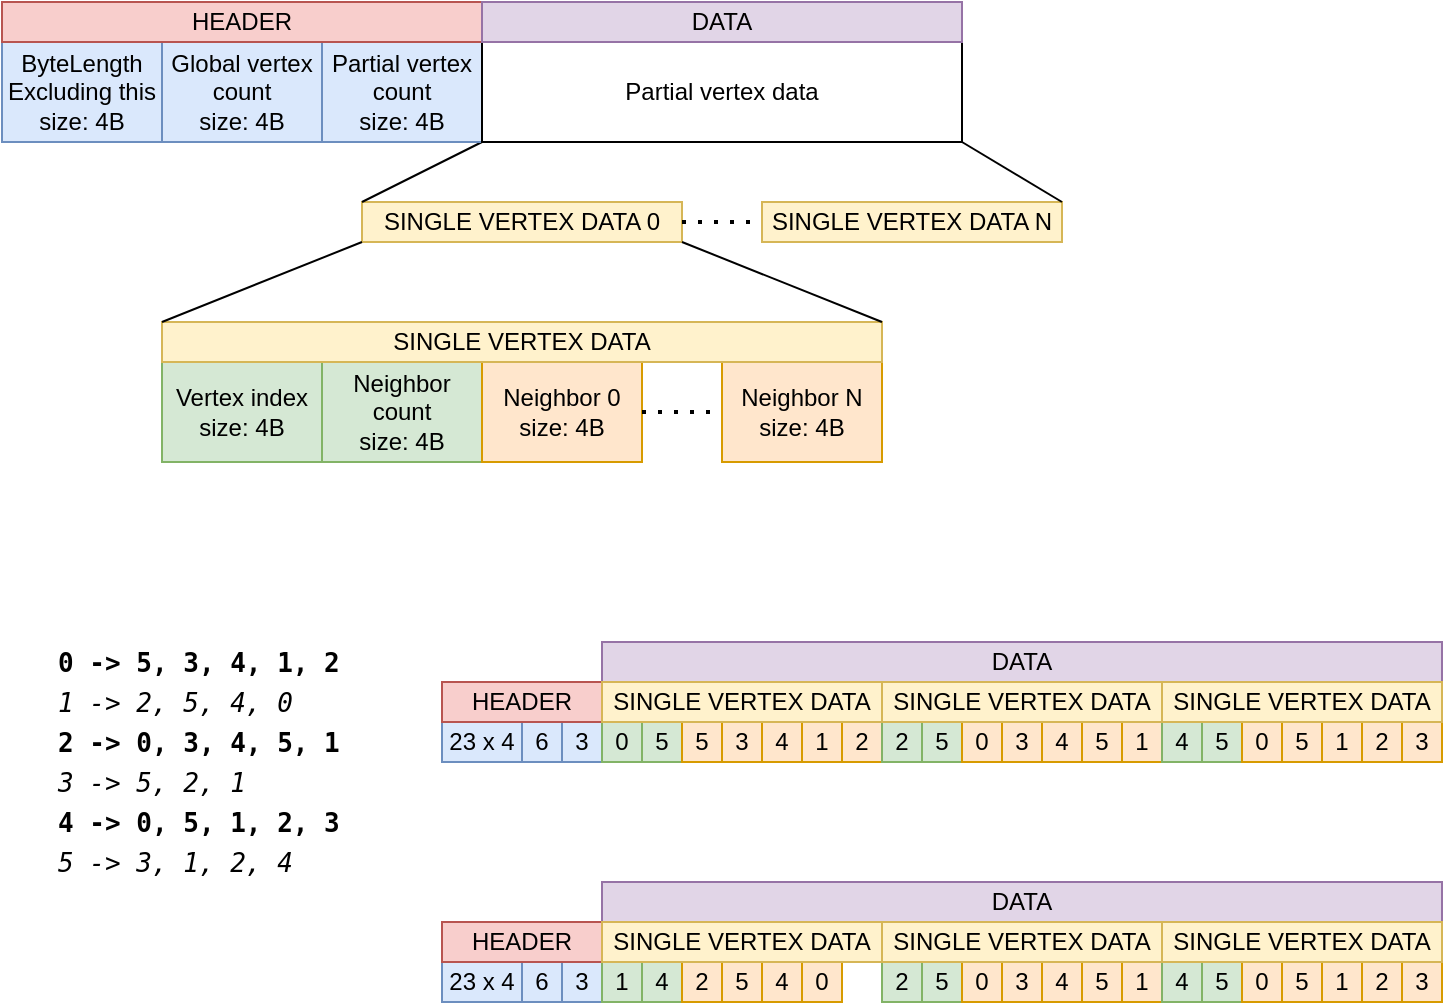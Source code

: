 <mxfile version="26.2.14">
  <diagram name="Page-1" id="rXWU9gMarxTyq7Ej_erE">
    <mxGraphModel dx="1426" dy="751" grid="1" gridSize="10" guides="1" tooltips="1" connect="1" arrows="1" fold="1" page="1" pageScale="1" pageWidth="827" pageHeight="1169" math="0" shadow="0">
      <root>
        <mxCell id="0" />
        <mxCell id="1" parent="0" />
        <mxCell id="B0bD8EdGupErsyKpo4uQ-9" value="Vertex index&lt;br&gt;size: 4B" style="rounded=0;whiteSpace=wrap;html=1;fillColor=#d5e8d4;strokeColor=#82b366;" vertex="1" parent="1">
          <mxGeometry x="160" y="260" width="80" height="50" as="geometry" />
        </mxCell>
        <mxCell id="B0bD8EdGupErsyKpo4uQ-10" value="Neighbor count&lt;div&gt;size: 4B&lt;/div&gt;" style="rounded=0;whiteSpace=wrap;html=1;fillColor=#d5e8d4;strokeColor=#82b366;" vertex="1" parent="1">
          <mxGeometry x="240" y="260" width="80" height="50" as="geometry" />
        </mxCell>
        <mxCell id="B0bD8EdGupErsyKpo4uQ-11" value="Neighbor 0&lt;div&gt;size: 4B&lt;/div&gt;" style="rounded=0;whiteSpace=wrap;html=1;fillColor=#ffe6cc;strokeColor=#d79b00;" vertex="1" parent="1">
          <mxGeometry x="320" y="260" width="80" height="50" as="geometry" />
        </mxCell>
        <mxCell id="B0bD8EdGupErsyKpo4uQ-12" value="Neighbor N&lt;div&gt;size: 4B&lt;/div&gt;" style="rounded=0;whiteSpace=wrap;html=1;fillColor=#ffe6cc;strokeColor=#d79b00;" vertex="1" parent="1">
          <mxGeometry x="440" y="260" width="80" height="50" as="geometry" />
        </mxCell>
        <mxCell id="B0bD8EdGupErsyKpo4uQ-13" value="" style="endArrow=none;dashed=1;html=1;dashPattern=1 3;strokeWidth=2;rounded=0;" edge="1" parent="1">
          <mxGeometry width="50" height="50" relative="1" as="geometry">
            <mxPoint x="400" y="285" as="sourcePoint" />
            <mxPoint x="440" y="285" as="targetPoint" />
          </mxGeometry>
        </mxCell>
        <mxCell id="B0bD8EdGupErsyKpo4uQ-21" value="SINGLE VERTEX DATA" style="rounded=0;whiteSpace=wrap;html=1;fillColor=#fff2cc;strokeColor=#d6b656;" vertex="1" parent="1">
          <mxGeometry x="160" y="240" width="360" height="20" as="geometry" />
        </mxCell>
        <mxCell id="B0bD8EdGupErsyKpo4uQ-22" value="SINGLE VERTEX DATA 0" style="rounded=0;whiteSpace=wrap;html=1;fillColor=#fff2cc;strokeColor=#d6b656;" vertex="1" parent="1">
          <mxGeometry x="260" y="180" width="160" height="20" as="geometry" />
        </mxCell>
        <mxCell id="B0bD8EdGupErsyKpo4uQ-23" value="SINGLE VERTEX DATA N" style="rounded=0;whiteSpace=wrap;html=1;fillColor=#fff2cc;strokeColor=#d6b656;" vertex="1" parent="1">
          <mxGeometry x="460" y="180" width="150" height="20" as="geometry" />
        </mxCell>
        <mxCell id="B0bD8EdGupErsyKpo4uQ-24" value="" style="endArrow=none;dashed=1;html=1;dashPattern=1 3;strokeWidth=2;rounded=0;" edge="1" parent="1">
          <mxGeometry width="50" height="50" relative="1" as="geometry">
            <mxPoint x="420" y="190" as="sourcePoint" />
            <mxPoint x="460" y="190" as="targetPoint" />
          </mxGeometry>
        </mxCell>
        <mxCell id="B0bD8EdGupErsyKpo4uQ-25" value="" style="endArrow=none;html=1;rounded=0;exitX=0;exitY=0;exitDx=0;exitDy=0;entryX=1;entryY=1;entryDx=0;entryDy=0;" edge="1" parent="1" source="B0bD8EdGupErsyKpo4uQ-22" target="B0bD8EdGupErsyKpo4uQ-3">
          <mxGeometry width="50" height="50" relative="1" as="geometry">
            <mxPoint x="320" y="200" as="sourcePoint" />
            <mxPoint x="370" y="150" as="targetPoint" />
          </mxGeometry>
        </mxCell>
        <mxCell id="B0bD8EdGupErsyKpo4uQ-26" value="" style="group;fillColor=#f8cecc;strokeColor=#b85450;" vertex="1" connectable="0" parent="1">
          <mxGeometry x="80" y="80" width="480" height="70" as="geometry" />
        </mxCell>
        <mxCell id="B0bD8EdGupErsyKpo4uQ-1" value="ByteLength&lt;br&gt;Excluding this&lt;div&gt;size: 4B&lt;/div&gt;" style="rounded=0;whiteSpace=wrap;html=1;fillColor=#dae8fc;strokeColor=#6c8ebf;" vertex="1" parent="B0bD8EdGupErsyKpo4uQ-26">
          <mxGeometry y="20" width="80" height="50" as="geometry" />
        </mxCell>
        <mxCell id="B0bD8EdGupErsyKpo4uQ-2" value="Global vertex count&lt;br&gt;size: 4B" style="rounded=0;whiteSpace=wrap;html=1;fillColor=#dae8fc;strokeColor=#6c8ebf;" vertex="1" parent="B0bD8EdGupErsyKpo4uQ-26">
          <mxGeometry x="80" y="20" width="80" height="50" as="geometry" />
        </mxCell>
        <mxCell id="B0bD8EdGupErsyKpo4uQ-3" value="Partial vertex count&lt;br&gt;size: 4B" style="rounded=0;whiteSpace=wrap;html=1;fillColor=#dae8fc;strokeColor=#6c8ebf;" vertex="1" parent="B0bD8EdGupErsyKpo4uQ-26">
          <mxGeometry x="160" y="20" width="80" height="50" as="geometry" />
        </mxCell>
        <mxCell id="B0bD8EdGupErsyKpo4uQ-4" value="Partial vertex data" style="rounded=0;whiteSpace=wrap;html=1;" vertex="1" parent="B0bD8EdGupErsyKpo4uQ-26">
          <mxGeometry x="240" y="20" width="240" height="50" as="geometry" />
        </mxCell>
        <mxCell id="B0bD8EdGupErsyKpo4uQ-19" value="HEADER" style="rounded=0;whiteSpace=wrap;html=1;fillColor=#f8cecc;strokeColor=#b85450;" vertex="1" parent="B0bD8EdGupErsyKpo4uQ-26">
          <mxGeometry width="240" height="20" as="geometry" />
        </mxCell>
        <mxCell id="B0bD8EdGupErsyKpo4uQ-20" value="DATA" style="rounded=0;whiteSpace=wrap;html=1;fillColor=#e1d5e7;strokeColor=#9673a6;" vertex="1" parent="B0bD8EdGupErsyKpo4uQ-26">
          <mxGeometry x="240" width="240" height="20" as="geometry" />
        </mxCell>
        <mxCell id="B0bD8EdGupErsyKpo4uQ-27" value="" style="endArrow=none;html=1;rounded=0;entryX=1;entryY=1;entryDx=0;entryDy=0;exitX=1;exitY=0;exitDx=0;exitDy=0;" edge="1" parent="1" source="B0bD8EdGupErsyKpo4uQ-23" target="B0bD8EdGupErsyKpo4uQ-4">
          <mxGeometry width="50" height="50" relative="1" as="geometry">
            <mxPoint x="640" y="270" as="sourcePoint" />
            <mxPoint x="690" y="220" as="targetPoint" />
          </mxGeometry>
        </mxCell>
        <mxCell id="B0bD8EdGupErsyKpo4uQ-28" value="" style="endArrow=none;html=1;rounded=0;exitX=0;exitY=0;exitDx=0;exitDy=0;" edge="1" parent="1" source="B0bD8EdGupErsyKpo4uQ-21">
          <mxGeometry width="50" height="50" relative="1" as="geometry">
            <mxPoint x="210" y="250" as="sourcePoint" />
            <mxPoint x="260" y="200" as="targetPoint" />
          </mxGeometry>
        </mxCell>
        <mxCell id="B0bD8EdGupErsyKpo4uQ-29" value="" style="endArrow=none;html=1;rounded=0;entryX=1;entryY=1;entryDx=0;entryDy=0;exitX=1;exitY=0;exitDx=0;exitDy=0;" edge="1" parent="1" source="B0bD8EdGupErsyKpo4uQ-21" target="B0bD8EdGupErsyKpo4uQ-22">
          <mxGeometry width="50" height="50" relative="1" as="geometry">
            <mxPoint x="410" y="430" as="sourcePoint" />
            <mxPoint x="460" y="380" as="targetPoint" />
          </mxGeometry>
        </mxCell>
        <mxCell id="B0bD8EdGupErsyKpo4uQ-33" value="&lt;pre style=&quot;margin-left: 2em; font-size: 13px; background-color: rgb(255, 255, 255);&quot; class=&quot;data&quot;&gt;0 -&amp;gt; 5, 3, 4, 1, 2&lt;/pre&gt;" style="text;html=1;align=left;verticalAlign=middle;whiteSpace=wrap;rounded=0;fontStyle=1" vertex="1" parent="1">
          <mxGeometry x="80" y="400" width="200" height="20" as="geometry" />
        </mxCell>
        <mxCell id="B0bD8EdGupErsyKpo4uQ-35" value="&lt;pre style=&quot;margin-left: 2em; font-size: 13px; background-color: rgb(255, 255, 255);&quot; class=&quot;data&quot;&gt;1 -&amp;gt; 2, 5, 4, 0&lt;/pre&gt;" style="text;html=1;align=left;verticalAlign=middle;whiteSpace=wrap;rounded=0;fontStyle=2" vertex="1" parent="1">
          <mxGeometry x="80" y="420" width="200" height="20" as="geometry" />
        </mxCell>
        <mxCell id="B0bD8EdGupErsyKpo4uQ-36" value="&lt;pre style=&quot;margin-left: 2em; font-size: 13px; background-color: rgb(255, 255, 255);&quot; class=&quot;data&quot;&gt;2 -&amp;gt; 0, 3, 4, 5, 1&lt;/pre&gt;" style="text;html=1;align=left;verticalAlign=middle;whiteSpace=wrap;rounded=0;fontStyle=1" vertex="1" parent="1">
          <mxGeometry x="80" y="440" width="200" height="20" as="geometry" />
        </mxCell>
        <mxCell id="B0bD8EdGupErsyKpo4uQ-37" value="&lt;pre style=&quot;margin-left: 2em; font-size: 13px; background-color: rgb(255, 255, 255);&quot; class=&quot;data&quot;&gt;3 -&amp;gt; 5, 2, 1&lt;/pre&gt;" style="text;html=1;align=left;verticalAlign=middle;whiteSpace=wrap;rounded=0;fontStyle=2" vertex="1" parent="1">
          <mxGeometry x="80" y="460" width="200" height="20" as="geometry" />
        </mxCell>
        <mxCell id="B0bD8EdGupErsyKpo4uQ-38" value="&lt;pre style=&quot;margin-left: 2em; font-size: 13px; background-color: rgb(255, 255, 255);&quot; class=&quot;data&quot;&gt;4 -&amp;gt; 0, 5, 1, 2, 3&lt;/pre&gt;" style="text;html=1;align=left;verticalAlign=middle;whiteSpace=wrap;rounded=0;fontStyle=1" vertex="1" parent="1">
          <mxGeometry x="80" y="480" width="200" height="20" as="geometry" />
        </mxCell>
        <mxCell id="B0bD8EdGupErsyKpo4uQ-39" value="&lt;pre style=&quot;margin-left: 2em; font-size: 13px; background-color: rgb(255, 255, 255);&quot; class=&quot;data&quot;&gt;5 -&amp;gt; 3, 1, 2, 4&lt;/pre&gt;" style="text;html=1;align=left;verticalAlign=middle;whiteSpace=wrap;rounded=0;fontStyle=2" vertex="1" parent="1">
          <mxGeometry x="80" y="500" width="200" height="20" as="geometry" />
        </mxCell>
        <mxCell id="B0bD8EdGupErsyKpo4uQ-46" value="6" style="rounded=0;whiteSpace=wrap;html=1;fillColor=#dae8fc;strokeColor=#6c8ebf;" vertex="1" parent="1">
          <mxGeometry x="340" y="440" width="20" height="20" as="geometry" />
        </mxCell>
        <mxCell id="B0bD8EdGupErsyKpo4uQ-48" value="3" style="rounded=0;whiteSpace=wrap;html=1;fillColor=#dae8fc;strokeColor=#6c8ebf;" vertex="1" parent="1">
          <mxGeometry x="360" y="440" width="20" height="20" as="geometry" />
        </mxCell>
        <mxCell id="B0bD8EdGupErsyKpo4uQ-49" value="23 x 4" style="rounded=0;whiteSpace=wrap;html=1;fillColor=#dae8fc;strokeColor=#6c8ebf;" vertex="1" parent="1">
          <mxGeometry x="300" y="440" width="40" height="20" as="geometry" />
        </mxCell>
        <mxCell id="B0bD8EdGupErsyKpo4uQ-50" value="HEADER" style="rounded=0;whiteSpace=wrap;html=1;fillColor=#f8cecc;strokeColor=#b85450;" vertex="1" parent="1">
          <mxGeometry x="300" y="420" width="80" height="20" as="geometry" />
        </mxCell>
        <mxCell id="B0bD8EdGupErsyKpo4uQ-51" value="DATA" style="rounded=0;whiteSpace=wrap;html=1;fillColor=#e1d5e7;strokeColor=#9673a6;" vertex="1" parent="1">
          <mxGeometry x="380" y="400" width="420" height="20" as="geometry" />
        </mxCell>
        <mxCell id="B0bD8EdGupErsyKpo4uQ-52" value="5" style="rounded=0;whiteSpace=wrap;html=1;fillColor=#d5e8d4;strokeColor=#82b366;" vertex="1" parent="1">
          <mxGeometry x="400" y="440" width="20" height="20" as="geometry" />
        </mxCell>
        <mxCell id="B0bD8EdGupErsyKpo4uQ-53" value="5" style="rounded=0;whiteSpace=wrap;html=1;fillColor=#ffe6cc;strokeColor=#d79b00;" vertex="1" parent="1">
          <mxGeometry x="420" y="440" width="20" height="20" as="geometry" />
        </mxCell>
        <mxCell id="B0bD8EdGupErsyKpo4uQ-54" value="0" style="rounded=0;whiteSpace=wrap;html=1;fillColor=#d5e8d4;strokeColor=#82b366;" vertex="1" parent="1">
          <mxGeometry x="380" y="440" width="20" height="20" as="geometry" />
        </mxCell>
        <mxCell id="B0bD8EdGupErsyKpo4uQ-55" value="3" style="rounded=0;whiteSpace=wrap;html=1;fillColor=#ffe6cc;strokeColor=#d79b00;" vertex="1" parent="1">
          <mxGeometry x="440" y="440" width="20" height="20" as="geometry" />
        </mxCell>
        <mxCell id="B0bD8EdGupErsyKpo4uQ-56" value="4" style="rounded=0;whiteSpace=wrap;html=1;fillColor=#ffe6cc;strokeColor=#d79b00;" vertex="1" parent="1">
          <mxGeometry x="460" y="440" width="20" height="20" as="geometry" />
        </mxCell>
        <mxCell id="B0bD8EdGupErsyKpo4uQ-57" value="1" style="rounded=0;whiteSpace=wrap;html=1;fillColor=#ffe6cc;strokeColor=#d79b00;" vertex="1" parent="1">
          <mxGeometry x="480" y="440" width="20" height="20" as="geometry" />
        </mxCell>
        <mxCell id="B0bD8EdGupErsyKpo4uQ-58" value="2" style="rounded=0;whiteSpace=wrap;html=1;fillColor=#ffe6cc;strokeColor=#d79b00;" vertex="1" parent="1">
          <mxGeometry x="500" y="440" width="20" height="20" as="geometry" />
        </mxCell>
        <mxCell id="B0bD8EdGupErsyKpo4uQ-59" value="SINGLE VERTEX DATA" style="rounded=0;whiteSpace=wrap;html=1;fillColor=#fff2cc;strokeColor=#d6b656;" vertex="1" parent="1">
          <mxGeometry x="380" y="420" width="140" height="20" as="geometry" />
        </mxCell>
        <mxCell id="B0bD8EdGupErsyKpo4uQ-60" value="5" style="rounded=0;whiteSpace=wrap;html=1;fillColor=#d5e8d4;strokeColor=#82b366;" vertex="1" parent="1">
          <mxGeometry x="540" y="440" width="20" height="20" as="geometry" />
        </mxCell>
        <mxCell id="B0bD8EdGupErsyKpo4uQ-61" value="0" style="rounded=0;whiteSpace=wrap;html=1;fillColor=#ffe6cc;strokeColor=#d79b00;" vertex="1" parent="1">
          <mxGeometry x="560" y="440" width="20" height="20" as="geometry" />
        </mxCell>
        <mxCell id="B0bD8EdGupErsyKpo4uQ-62" value="2" style="rounded=0;whiteSpace=wrap;html=1;fillColor=#d5e8d4;strokeColor=#82b366;" vertex="1" parent="1">
          <mxGeometry x="520" y="440" width="20" height="20" as="geometry" />
        </mxCell>
        <mxCell id="B0bD8EdGupErsyKpo4uQ-63" value="3" style="rounded=0;whiteSpace=wrap;html=1;fillColor=#ffe6cc;strokeColor=#d79b00;" vertex="1" parent="1">
          <mxGeometry x="580" y="440" width="20" height="20" as="geometry" />
        </mxCell>
        <mxCell id="B0bD8EdGupErsyKpo4uQ-64" value="4" style="rounded=0;whiteSpace=wrap;html=1;fillColor=#ffe6cc;strokeColor=#d79b00;" vertex="1" parent="1">
          <mxGeometry x="600" y="440" width="20" height="20" as="geometry" />
        </mxCell>
        <mxCell id="B0bD8EdGupErsyKpo4uQ-65" value="5" style="rounded=0;whiteSpace=wrap;html=1;fillColor=#ffe6cc;strokeColor=#d79b00;" vertex="1" parent="1">
          <mxGeometry x="620" y="440" width="20" height="20" as="geometry" />
        </mxCell>
        <mxCell id="B0bD8EdGupErsyKpo4uQ-66" value="1" style="rounded=0;whiteSpace=wrap;html=1;fillColor=#ffe6cc;strokeColor=#d79b00;" vertex="1" parent="1">
          <mxGeometry x="640" y="440" width="20" height="20" as="geometry" />
        </mxCell>
        <mxCell id="B0bD8EdGupErsyKpo4uQ-77" value="SINGLE VERTEX DATA" style="rounded=0;whiteSpace=wrap;html=1;fillColor=#fff2cc;strokeColor=#d6b656;" vertex="1" parent="1">
          <mxGeometry x="520" y="420" width="140" height="20" as="geometry" />
        </mxCell>
        <mxCell id="B0bD8EdGupErsyKpo4uQ-79" value="5" style="rounded=0;whiteSpace=wrap;html=1;fillColor=#d5e8d4;strokeColor=#82b366;" vertex="1" parent="1">
          <mxGeometry x="680" y="440" width="20" height="20" as="geometry" />
        </mxCell>
        <mxCell id="B0bD8EdGupErsyKpo4uQ-80" value="0" style="rounded=0;whiteSpace=wrap;html=1;fillColor=#ffe6cc;strokeColor=#d79b00;" vertex="1" parent="1">
          <mxGeometry x="700" y="440" width="20" height="20" as="geometry" />
        </mxCell>
        <mxCell id="B0bD8EdGupErsyKpo4uQ-81" value="4" style="rounded=0;whiteSpace=wrap;html=1;fillColor=#d5e8d4;strokeColor=#82b366;" vertex="1" parent="1">
          <mxGeometry x="660" y="440" width="20" height="20" as="geometry" />
        </mxCell>
        <mxCell id="B0bD8EdGupErsyKpo4uQ-82" value="5" style="rounded=0;whiteSpace=wrap;html=1;fillColor=#ffe6cc;strokeColor=#d79b00;" vertex="1" parent="1">
          <mxGeometry x="720" y="440" width="20" height="20" as="geometry" />
        </mxCell>
        <mxCell id="B0bD8EdGupErsyKpo4uQ-83" value="1" style="rounded=0;whiteSpace=wrap;html=1;fillColor=#ffe6cc;strokeColor=#d79b00;" vertex="1" parent="1">
          <mxGeometry x="740" y="440" width="20" height="20" as="geometry" />
        </mxCell>
        <mxCell id="B0bD8EdGupErsyKpo4uQ-84" value="2" style="rounded=0;whiteSpace=wrap;html=1;fillColor=#ffe6cc;strokeColor=#d79b00;" vertex="1" parent="1">
          <mxGeometry x="760" y="440" width="20" height="20" as="geometry" />
        </mxCell>
        <mxCell id="B0bD8EdGupErsyKpo4uQ-85" value="3" style="rounded=0;whiteSpace=wrap;html=1;fillColor=#ffe6cc;strokeColor=#d79b00;" vertex="1" parent="1">
          <mxGeometry x="780" y="440" width="20" height="20" as="geometry" />
        </mxCell>
        <mxCell id="B0bD8EdGupErsyKpo4uQ-86" value="SINGLE VERTEX DATA" style="rounded=0;whiteSpace=wrap;html=1;fillColor=#fff2cc;strokeColor=#d6b656;" vertex="1" parent="1">
          <mxGeometry x="660" y="420" width="140" height="20" as="geometry" />
        </mxCell>
        <mxCell id="B0bD8EdGupErsyKpo4uQ-87" value="6" style="rounded=0;whiteSpace=wrap;html=1;fillColor=#dae8fc;strokeColor=#6c8ebf;" vertex="1" parent="1">
          <mxGeometry x="340" y="560" width="20" height="20" as="geometry" />
        </mxCell>
        <mxCell id="B0bD8EdGupErsyKpo4uQ-88" value="3" style="rounded=0;whiteSpace=wrap;html=1;fillColor=#dae8fc;strokeColor=#6c8ebf;" vertex="1" parent="1">
          <mxGeometry x="360" y="560" width="20" height="20" as="geometry" />
        </mxCell>
        <mxCell id="B0bD8EdGupErsyKpo4uQ-89" value="23 x 4" style="rounded=0;whiteSpace=wrap;html=1;fillColor=#dae8fc;strokeColor=#6c8ebf;" vertex="1" parent="1">
          <mxGeometry x="300" y="560" width="40" height="20" as="geometry" />
        </mxCell>
        <mxCell id="B0bD8EdGupErsyKpo4uQ-90" value="HEADER" style="rounded=0;whiteSpace=wrap;html=1;fillColor=#f8cecc;strokeColor=#b85450;" vertex="1" parent="1">
          <mxGeometry x="300" y="540" width="80" height="20" as="geometry" />
        </mxCell>
        <mxCell id="B0bD8EdGupErsyKpo4uQ-91" value="DATA" style="rounded=0;whiteSpace=wrap;html=1;fillColor=#e1d5e7;strokeColor=#9673a6;" vertex="1" parent="1">
          <mxGeometry x="380" y="520" width="420" height="20" as="geometry" />
        </mxCell>
        <mxCell id="B0bD8EdGupErsyKpo4uQ-92" value="4" style="rounded=0;whiteSpace=wrap;html=1;fillColor=#d5e8d4;strokeColor=#82b366;" vertex="1" parent="1">
          <mxGeometry x="400" y="560" width="20" height="20" as="geometry" />
        </mxCell>
        <mxCell id="B0bD8EdGupErsyKpo4uQ-93" value="2" style="rounded=0;whiteSpace=wrap;html=1;fillColor=#ffe6cc;strokeColor=#d79b00;" vertex="1" parent="1">
          <mxGeometry x="420" y="560" width="20" height="20" as="geometry" />
        </mxCell>
        <mxCell id="B0bD8EdGupErsyKpo4uQ-94" value="1" style="rounded=0;whiteSpace=wrap;html=1;fillColor=#d5e8d4;strokeColor=#82b366;" vertex="1" parent="1">
          <mxGeometry x="380" y="560" width="20" height="20" as="geometry" />
        </mxCell>
        <mxCell id="B0bD8EdGupErsyKpo4uQ-95" value="5" style="rounded=0;whiteSpace=wrap;html=1;fillColor=#ffe6cc;strokeColor=#d79b00;" vertex="1" parent="1">
          <mxGeometry x="440" y="560" width="20" height="20" as="geometry" />
        </mxCell>
        <mxCell id="B0bD8EdGupErsyKpo4uQ-96" value="4" style="rounded=0;whiteSpace=wrap;html=1;fillColor=#ffe6cc;strokeColor=#d79b00;" vertex="1" parent="1">
          <mxGeometry x="460" y="560" width="20" height="20" as="geometry" />
        </mxCell>
        <mxCell id="B0bD8EdGupErsyKpo4uQ-97" value="0" style="rounded=0;whiteSpace=wrap;html=1;fillColor=#ffe6cc;strokeColor=#d79b00;" vertex="1" parent="1">
          <mxGeometry x="480" y="560" width="20" height="20" as="geometry" />
        </mxCell>
        <mxCell id="B0bD8EdGupErsyKpo4uQ-99" value="SINGLE VERTEX DATA" style="rounded=0;whiteSpace=wrap;html=1;fillColor=#fff2cc;strokeColor=#d6b656;" vertex="1" parent="1">
          <mxGeometry x="380" y="540" width="140" height="20" as="geometry" />
        </mxCell>
        <mxCell id="B0bD8EdGupErsyKpo4uQ-100" value="5" style="rounded=0;whiteSpace=wrap;html=1;fillColor=#d5e8d4;strokeColor=#82b366;" vertex="1" parent="1">
          <mxGeometry x="540" y="560" width="20" height="20" as="geometry" />
        </mxCell>
        <mxCell id="B0bD8EdGupErsyKpo4uQ-101" value="0" style="rounded=0;whiteSpace=wrap;html=1;fillColor=#ffe6cc;strokeColor=#d79b00;" vertex="1" parent="1">
          <mxGeometry x="560" y="560" width="20" height="20" as="geometry" />
        </mxCell>
        <mxCell id="B0bD8EdGupErsyKpo4uQ-102" value="2" style="rounded=0;whiteSpace=wrap;html=1;fillColor=#d5e8d4;strokeColor=#82b366;" vertex="1" parent="1">
          <mxGeometry x="520" y="560" width="20" height="20" as="geometry" />
        </mxCell>
        <mxCell id="B0bD8EdGupErsyKpo4uQ-103" value="3" style="rounded=0;whiteSpace=wrap;html=1;fillColor=#ffe6cc;strokeColor=#d79b00;" vertex="1" parent="1">
          <mxGeometry x="580" y="560" width="20" height="20" as="geometry" />
        </mxCell>
        <mxCell id="B0bD8EdGupErsyKpo4uQ-104" value="4" style="rounded=0;whiteSpace=wrap;html=1;fillColor=#ffe6cc;strokeColor=#d79b00;" vertex="1" parent="1">
          <mxGeometry x="600" y="560" width="20" height="20" as="geometry" />
        </mxCell>
        <mxCell id="B0bD8EdGupErsyKpo4uQ-105" value="5" style="rounded=0;whiteSpace=wrap;html=1;fillColor=#ffe6cc;strokeColor=#d79b00;" vertex="1" parent="1">
          <mxGeometry x="620" y="560" width="20" height="20" as="geometry" />
        </mxCell>
        <mxCell id="B0bD8EdGupErsyKpo4uQ-106" value="1" style="rounded=0;whiteSpace=wrap;html=1;fillColor=#ffe6cc;strokeColor=#d79b00;" vertex="1" parent="1">
          <mxGeometry x="640" y="560" width="20" height="20" as="geometry" />
        </mxCell>
        <mxCell id="B0bD8EdGupErsyKpo4uQ-107" value="SINGLE VERTEX DATA" style="rounded=0;whiteSpace=wrap;html=1;fillColor=#fff2cc;strokeColor=#d6b656;" vertex="1" parent="1">
          <mxGeometry x="520" y="540" width="140" height="20" as="geometry" />
        </mxCell>
        <mxCell id="B0bD8EdGupErsyKpo4uQ-108" value="5" style="rounded=0;whiteSpace=wrap;html=1;fillColor=#d5e8d4;strokeColor=#82b366;" vertex="1" parent="1">
          <mxGeometry x="680" y="560" width="20" height="20" as="geometry" />
        </mxCell>
        <mxCell id="B0bD8EdGupErsyKpo4uQ-109" value="0" style="rounded=0;whiteSpace=wrap;html=1;fillColor=#ffe6cc;strokeColor=#d79b00;" vertex="1" parent="1">
          <mxGeometry x="700" y="560" width="20" height="20" as="geometry" />
        </mxCell>
        <mxCell id="B0bD8EdGupErsyKpo4uQ-110" value="4" style="rounded=0;whiteSpace=wrap;html=1;fillColor=#d5e8d4;strokeColor=#82b366;" vertex="1" parent="1">
          <mxGeometry x="660" y="560" width="20" height="20" as="geometry" />
        </mxCell>
        <mxCell id="B0bD8EdGupErsyKpo4uQ-111" value="5" style="rounded=0;whiteSpace=wrap;html=1;fillColor=#ffe6cc;strokeColor=#d79b00;" vertex="1" parent="1">
          <mxGeometry x="720" y="560" width="20" height="20" as="geometry" />
        </mxCell>
        <mxCell id="B0bD8EdGupErsyKpo4uQ-112" value="1" style="rounded=0;whiteSpace=wrap;html=1;fillColor=#ffe6cc;strokeColor=#d79b00;" vertex="1" parent="1">
          <mxGeometry x="740" y="560" width="20" height="20" as="geometry" />
        </mxCell>
        <mxCell id="B0bD8EdGupErsyKpo4uQ-113" value="2" style="rounded=0;whiteSpace=wrap;html=1;fillColor=#ffe6cc;strokeColor=#d79b00;" vertex="1" parent="1">
          <mxGeometry x="760" y="560" width="20" height="20" as="geometry" />
        </mxCell>
        <mxCell id="B0bD8EdGupErsyKpo4uQ-114" value="3" style="rounded=0;whiteSpace=wrap;html=1;fillColor=#ffe6cc;strokeColor=#d79b00;" vertex="1" parent="1">
          <mxGeometry x="780" y="560" width="20" height="20" as="geometry" />
        </mxCell>
        <mxCell id="B0bD8EdGupErsyKpo4uQ-115" value="SINGLE VERTEX DATA" style="rounded=0;whiteSpace=wrap;html=1;fillColor=#fff2cc;strokeColor=#d6b656;" vertex="1" parent="1">
          <mxGeometry x="660" y="540" width="140" height="20" as="geometry" />
        </mxCell>
      </root>
    </mxGraphModel>
  </diagram>
</mxfile>
